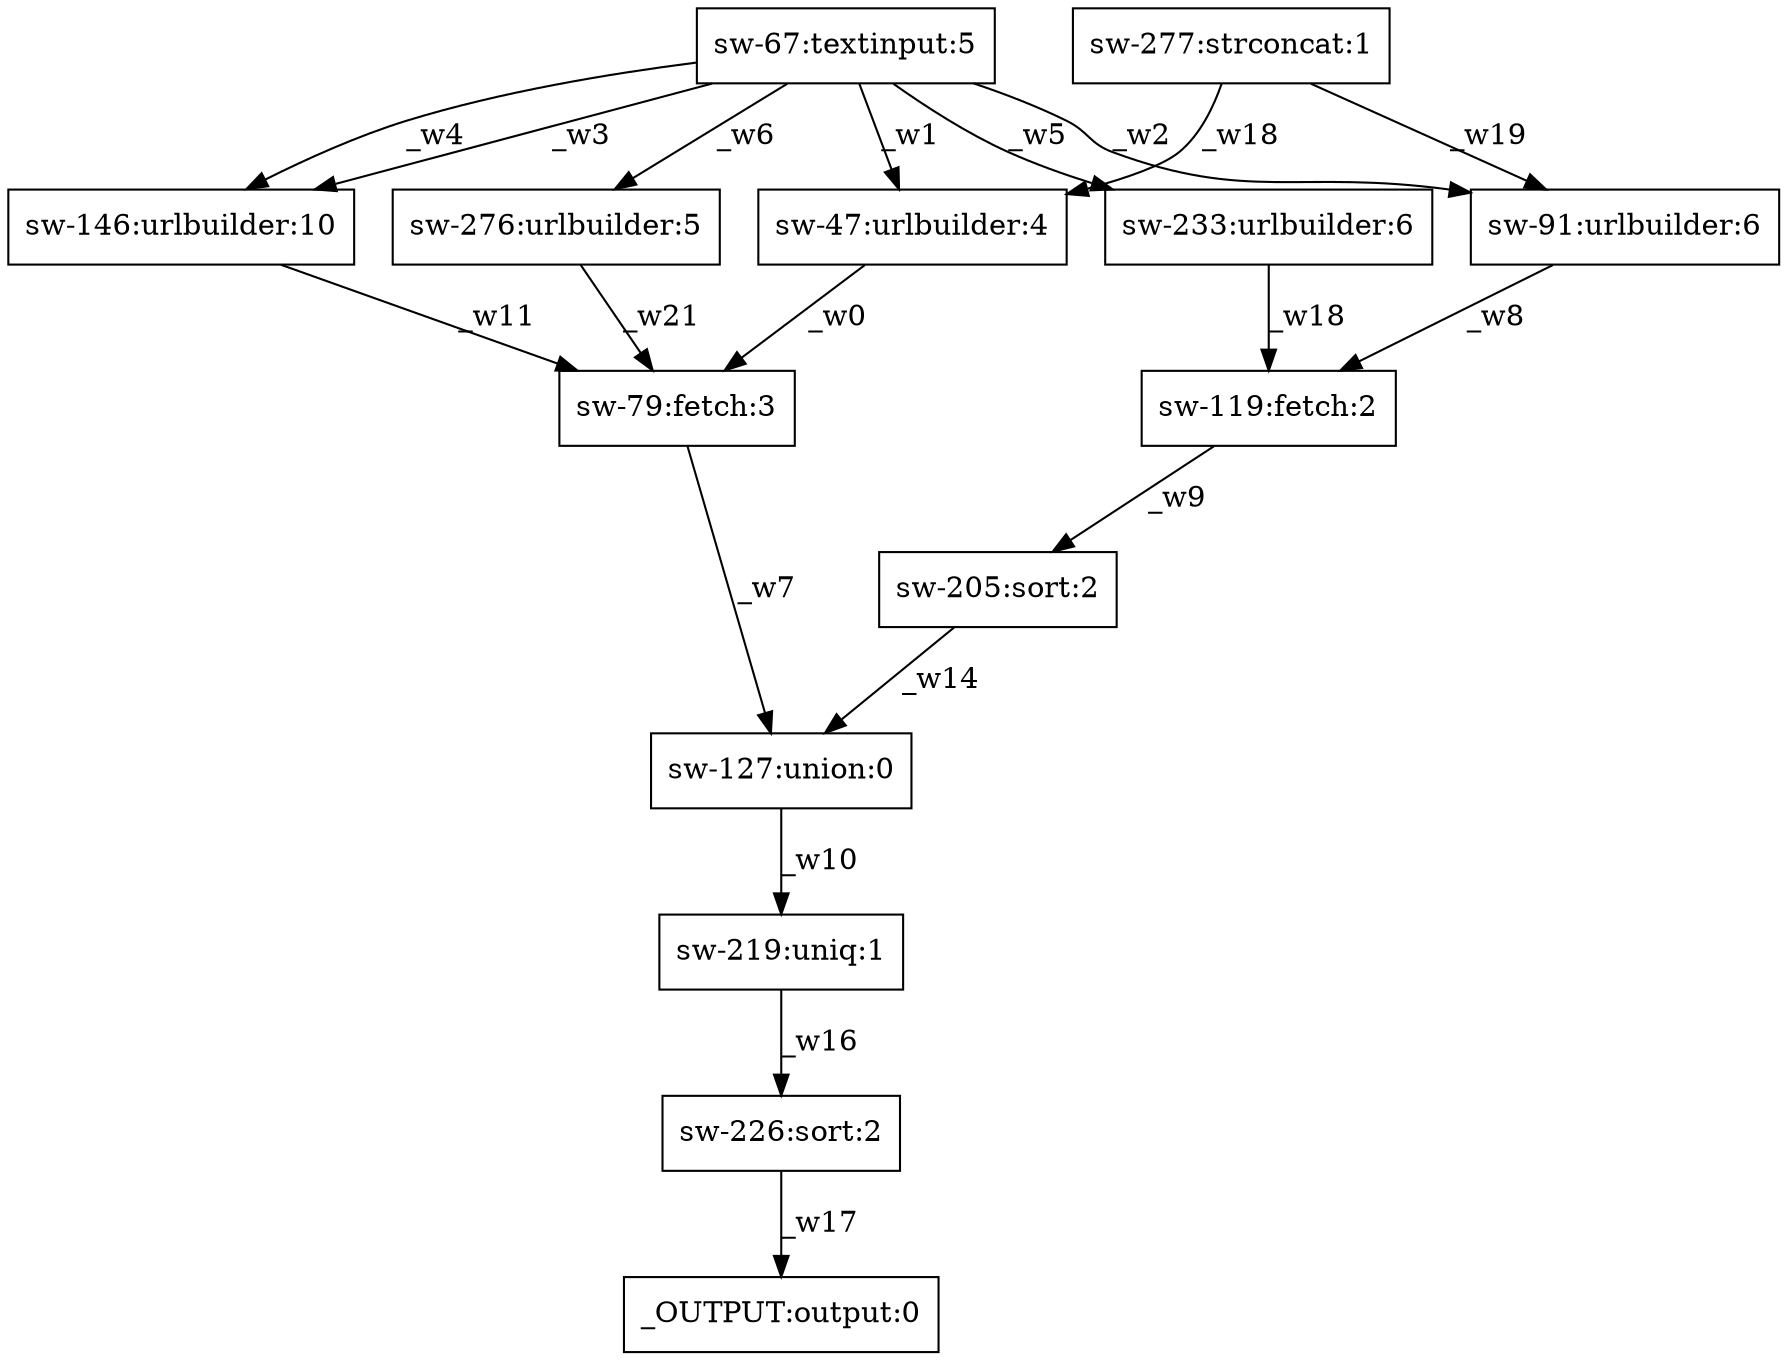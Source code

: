 digraph test1 { node [shape=box] "_OUTPUT" [label="_OUTPUT:output:0"];"sw-219" [label="sw-219:uniq:1"];"sw-119" [label="sw-119:fetch:2"];"sw-277" [label="sw-277:strconcat:1"];"sw-233" [label="sw-233:urlbuilder:6"];"sw-79" [label="sw-79:fetch:3"];"sw-127" [label="sw-127:union:0"];"sw-47" [label="sw-47:urlbuilder:4"];"sw-67" [label="sw-67:textinput:5"];"sw-205" [label="sw-205:sort:2"];"sw-91" [label="sw-91:urlbuilder:6"];"sw-276" [label="sw-276:urlbuilder:5"];"sw-146" [label="sw-146:urlbuilder:10"];"sw-226" [label="sw-226:sort:2"];"sw-47" -> "sw-79" [label="_w0"];"sw-67" -> "sw-47" [label="_w1"];"sw-67" -> "sw-91" [label="_w2"];"sw-67" -> "sw-146" [label="_w3"];"sw-67" -> "sw-146" [label="_w4"];"sw-67" -> "sw-233" [label="_w5"];"sw-67" -> "sw-276" [label="_w6"];"sw-79" -> "sw-127" [label="_w7"];"sw-91" -> "sw-119" [label="_w8"];"sw-119" -> "sw-205" [label="_w9"];"sw-127" -> "sw-219" [label="_w10"];"sw-146" -> "sw-79" [label="_w11"];"sw-205" -> "sw-127" [label="_w14"];"sw-219" -> "sw-226" [label="_w16"];"sw-226" -> "_OUTPUT" [label="_w17"];"sw-233" -> "sw-119" [label="_w18"];"sw-276" -> "sw-79" [label="_w21"];"sw-277" -> "sw-47" [label="_w18"];"sw-277" -> "sw-91" [label="_w19"];}